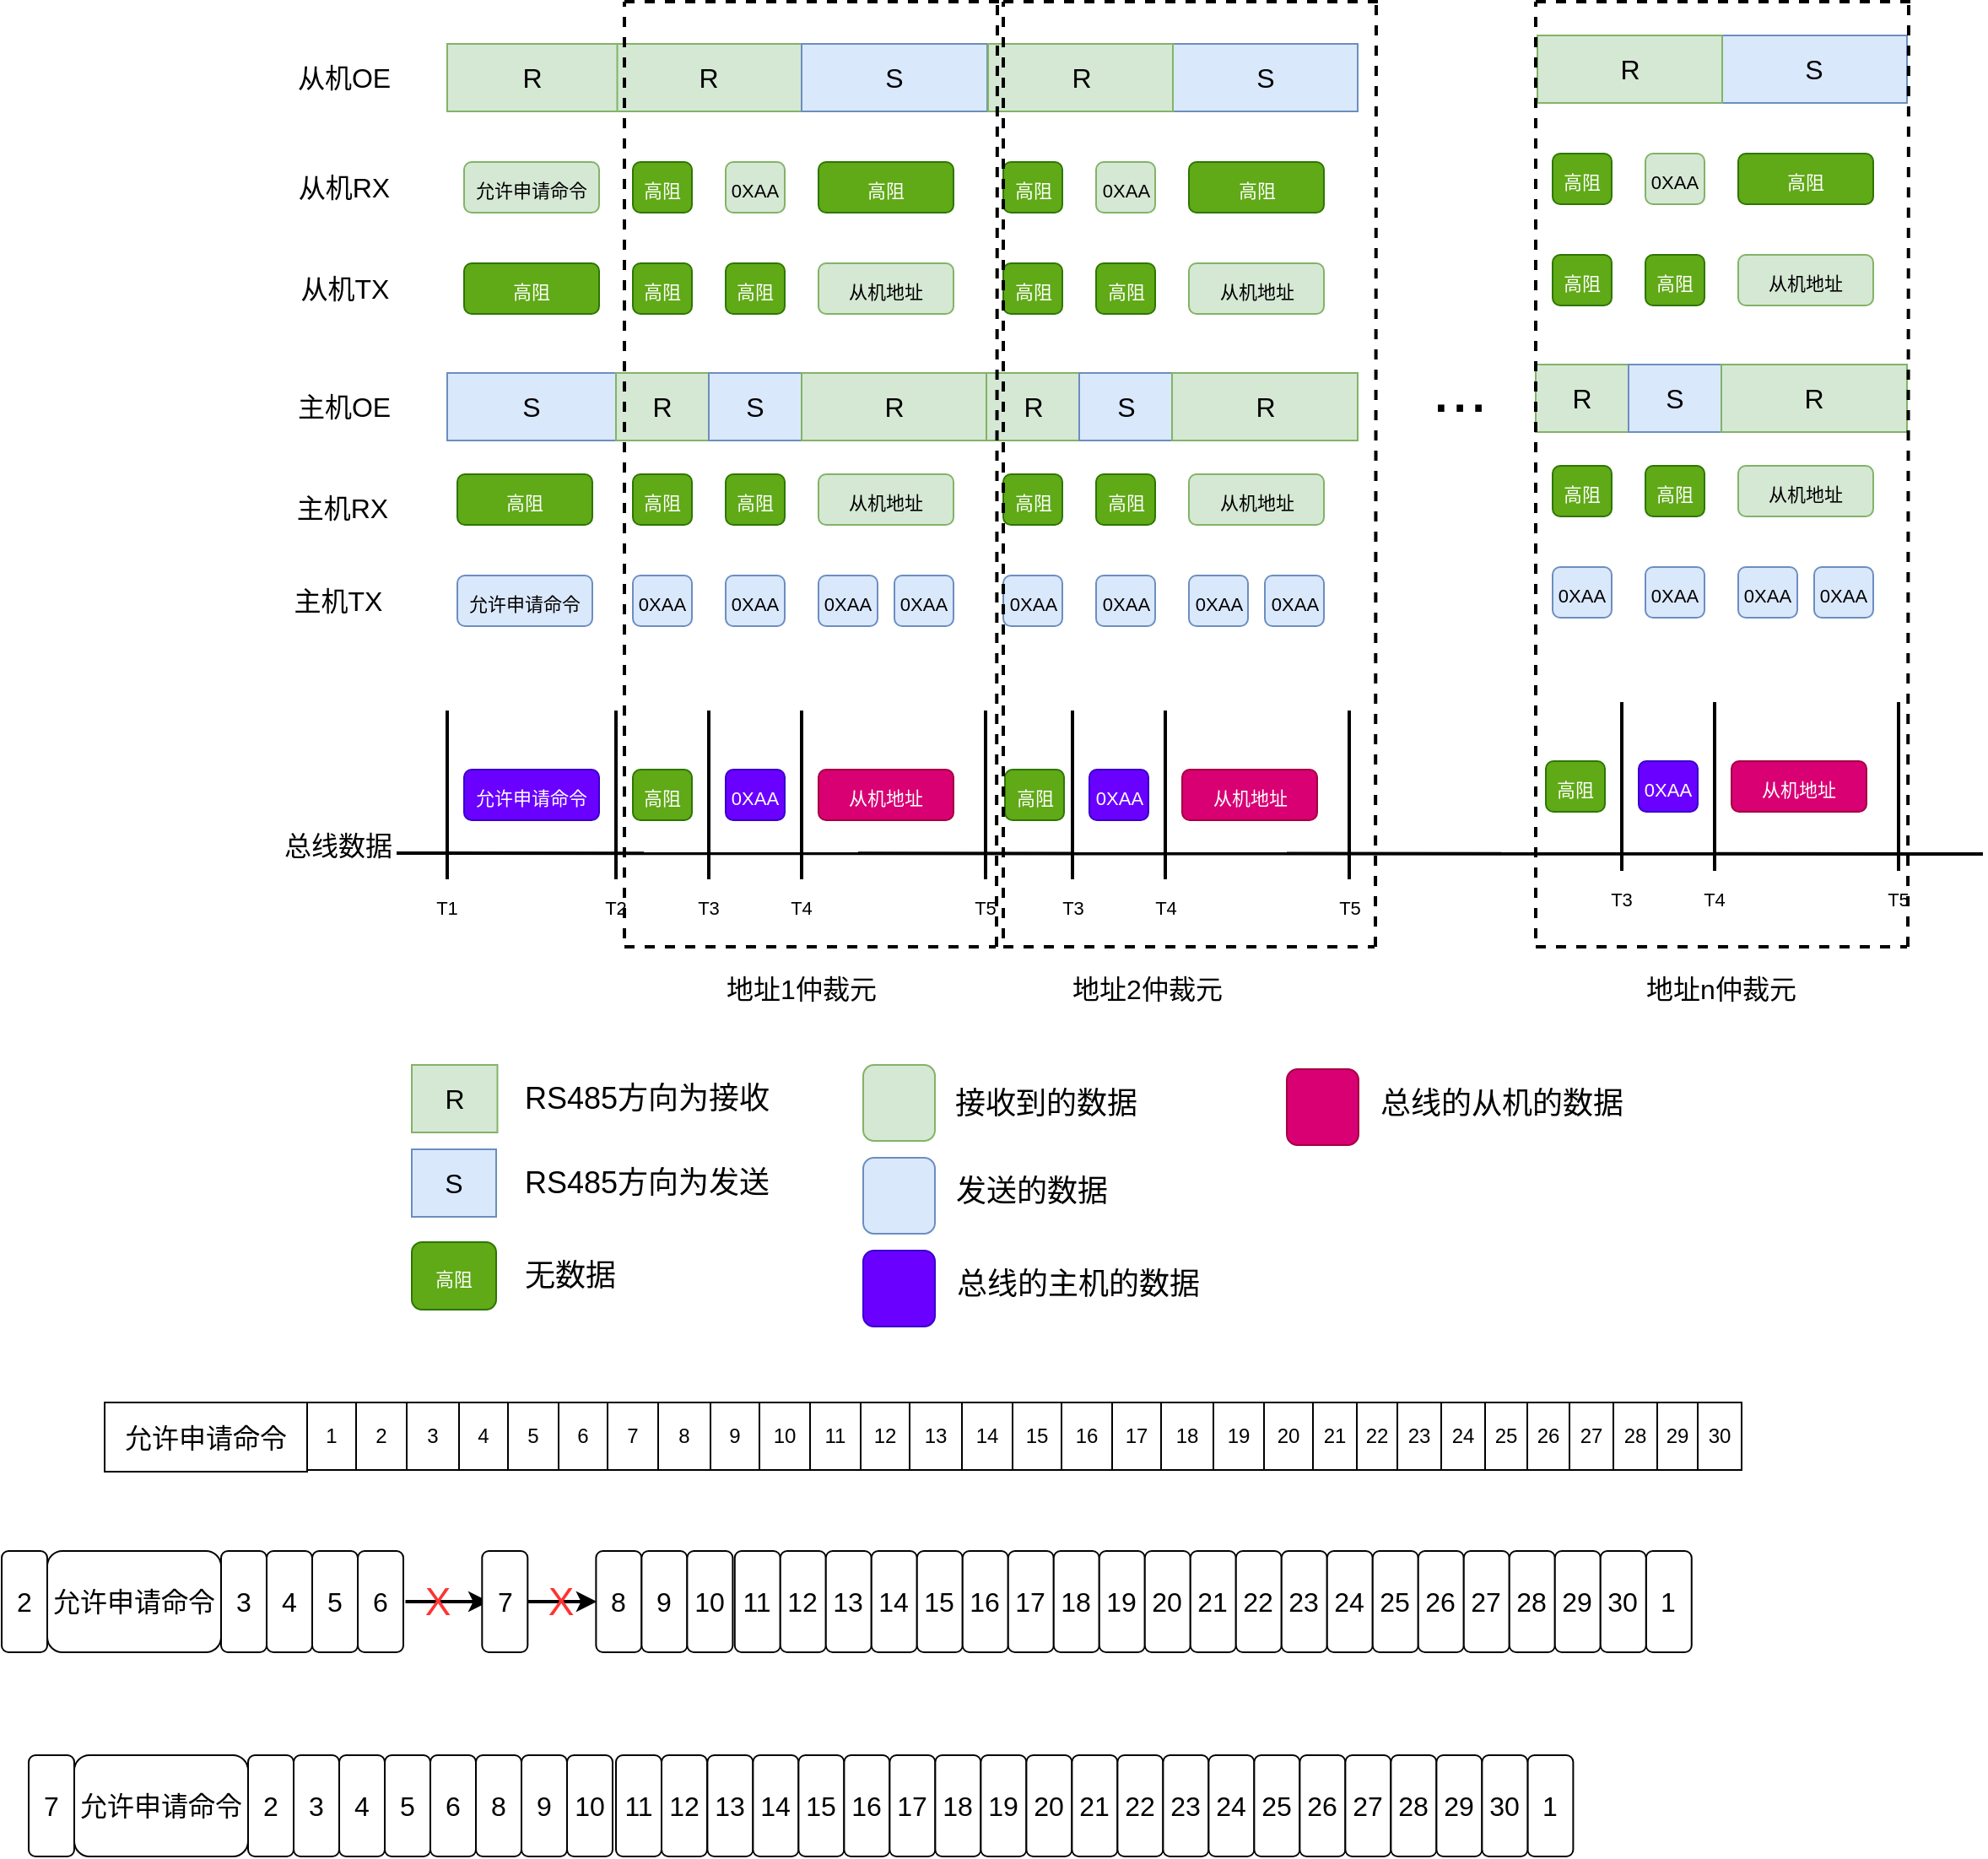 <mxfile version="14.7.3" type="github">
  <diagram id="yuRKpsNGIxdcTrfj3Hqj" name="Page-1">
    <mxGraphModel dx="2123" dy="655" grid="0" gridSize="5" guides="1" tooltips="1" connect="1" arrows="1" fold="1" page="1" pageScale="1" pageWidth="827" pageHeight="1169" math="0" shadow="0">
      <root>
        <mxCell id="0" />
        <mxCell id="1" parent="0" />
        <mxCell id="8sdzXCSf-Wj2NtYmuSAt-71" value="" style="endArrow=none;html=1;fontSize=16;strokeColor=#000000;strokeWidth=2;" edge="1" parent="1">
          <mxGeometry width="50" height="50" relative="1" as="geometry">
            <mxPoint x="110" y="519.5" as="sourcePoint" />
            <mxPoint x="1050" y="520" as="targetPoint" />
          </mxGeometry>
        </mxCell>
        <mxCell id="8sdzXCSf-Wj2NtYmuSAt-72" value="" style="endArrow=none;html=1;fontSize=16;strokeColor=#000000;strokeWidth=2;" edge="1" parent="1">
          <mxGeometry width="50" height="50" relative="1" as="geometry">
            <mxPoint x="140" y="535" as="sourcePoint" />
            <mxPoint x="140" y="435" as="targetPoint" />
          </mxGeometry>
        </mxCell>
        <mxCell id="8sdzXCSf-Wj2NtYmuSAt-73" value="&lt;font style=&quot;font-size: 11px&quot;&gt;允许申请命令&lt;/font&gt;" style="rounded=1;whiteSpace=wrap;html=1;fontSize=16;fillColor=#6a00ff;strokeColor=#3700CC;fontColor=#ffffff;" vertex="1" parent="1">
          <mxGeometry x="150" y="470" width="80" height="30" as="geometry" />
        </mxCell>
        <mxCell id="8sdzXCSf-Wj2NtYmuSAt-74" value="" style="endArrow=none;html=1;fontSize=16;strokeColor=#000000;strokeWidth=2;" edge="1" parent="1">
          <mxGeometry width="50" height="50" relative="1" as="geometry">
            <mxPoint x="240" y="535" as="sourcePoint" />
            <mxPoint x="240" y="435" as="targetPoint" />
          </mxGeometry>
        </mxCell>
        <mxCell id="8sdzXCSf-Wj2NtYmuSAt-75" value="&lt;font style=&quot;font-size: 11px&quot;&gt;T1&lt;/font&gt;" style="text;html=1;strokeColor=none;fillColor=none;align=center;verticalAlign=middle;whiteSpace=wrap;rounded=0;fontSize=16;" vertex="1" parent="1">
          <mxGeometry x="135" y="540" width="10" height="20" as="geometry" />
        </mxCell>
        <mxCell id="8sdzXCSf-Wj2NtYmuSAt-77" value="&lt;font style=&quot;font-size: 11px&quot;&gt;T2&lt;/font&gt;" style="text;html=1;strokeColor=none;fillColor=none;align=center;verticalAlign=middle;whiteSpace=wrap;rounded=0;fontSize=16;" vertex="1" parent="1">
          <mxGeometry x="235" y="540" width="10" height="20" as="geometry" />
        </mxCell>
        <mxCell id="8sdzXCSf-Wj2NtYmuSAt-78" value="" style="endArrow=none;html=1;fontSize=16;strokeColor=#000000;strokeWidth=2;" edge="1" parent="1">
          <mxGeometry width="50" height="50" relative="1" as="geometry">
            <mxPoint x="295" y="535" as="sourcePoint" />
            <mxPoint x="295" y="435" as="targetPoint" />
          </mxGeometry>
        </mxCell>
        <mxCell id="8sdzXCSf-Wj2NtYmuSAt-79" value="&lt;font style=&quot;font-size: 11px&quot;&gt;T3&lt;/font&gt;" style="text;html=1;strokeColor=none;fillColor=none;align=center;verticalAlign=middle;whiteSpace=wrap;rounded=0;fontSize=16;" vertex="1" parent="1">
          <mxGeometry x="290" y="540" width="10" height="20" as="geometry" />
        </mxCell>
        <mxCell id="8sdzXCSf-Wj2NtYmuSAt-80" value="&lt;font style=&quot;font-size: 11px&quot;&gt;0XAA&lt;/font&gt;" style="rounded=1;whiteSpace=wrap;html=1;fontSize=16;fillColor=#dae8fc;strokeColor=#6c8ebf;" vertex="1" parent="1">
          <mxGeometry x="250" y="355" width="35" height="30" as="geometry" />
        </mxCell>
        <mxCell id="8sdzXCSf-Wj2NtYmuSAt-66" value="从机OE" style="text;html=1;strokeColor=none;fillColor=none;align=center;verticalAlign=middle;whiteSpace=wrap;rounded=0;fontSize=16;" vertex="1" parent="1">
          <mxGeometry x="39" y="50" width="80" height="20" as="geometry" />
        </mxCell>
        <mxCell id="8sdzXCSf-Wj2NtYmuSAt-67" value="主机OE" style="text;html=1;strokeColor=none;fillColor=none;align=center;verticalAlign=middle;whiteSpace=wrap;rounded=0;fontSize=16;" vertex="1" parent="1">
          <mxGeometry x="39" y="245" width="80" height="20" as="geometry" />
        </mxCell>
        <mxCell id="8sdzXCSf-Wj2NtYmuSAt-68" value="总线数据" style="text;html=1;strokeColor=none;fillColor=none;align=center;verticalAlign=middle;whiteSpace=wrap;rounded=0;fontSize=16;" vertex="1" parent="1">
          <mxGeometry x="33" y="505" width="85" height="20" as="geometry" />
        </mxCell>
        <mxCell id="8sdzXCSf-Wj2NtYmuSAt-81" value="主机RX" style="text;html=1;strokeColor=none;fillColor=none;align=center;verticalAlign=middle;whiteSpace=wrap;rounded=0;fontSize=16;" vertex="1" parent="1">
          <mxGeometry x="36.5" y="305" width="81.5" height="20" as="geometry" />
        </mxCell>
        <mxCell id="8sdzXCSf-Wj2NtYmuSAt-82" value="从机RX" style="text;html=1;strokeColor=none;fillColor=none;align=center;verticalAlign=middle;whiteSpace=wrap;rounded=0;fontSize=16;" vertex="1" parent="1">
          <mxGeometry x="39" y="115" width="80" height="20" as="geometry" />
        </mxCell>
        <mxCell id="8sdzXCSf-Wj2NtYmuSAt-85" value="&lt;font style=&quot;font-size: 11px&quot;&gt;允许申请命令&lt;/font&gt;" style="rounded=1;whiteSpace=wrap;html=1;fontSize=16;fillColor=#dae8fc;strokeColor=#6c8ebf;" vertex="1" parent="1">
          <mxGeometry x="146" y="355" width="80" height="30" as="geometry" />
        </mxCell>
        <mxCell id="8sdzXCSf-Wj2NtYmuSAt-88" value="&lt;font style=&quot;font-size: 11px&quot;&gt;允许申请命令&lt;/font&gt;" style="rounded=1;whiteSpace=wrap;html=1;fontSize=16;fillColor=#d5e8d4;strokeColor=#82b366;" vertex="1" parent="1">
          <mxGeometry x="150" y="110" width="80" height="30" as="geometry" />
        </mxCell>
        <mxCell id="8sdzXCSf-Wj2NtYmuSAt-89" value="" style="endArrow=none;html=1;fontSize=16;strokeColor=#000000;strokeWidth=2;" edge="1" parent="1">
          <mxGeometry width="50" height="50" relative="1" as="geometry">
            <mxPoint x="350" y="535" as="sourcePoint" />
            <mxPoint x="350" y="435" as="targetPoint" />
          </mxGeometry>
        </mxCell>
        <mxCell id="8sdzXCSf-Wj2NtYmuSAt-90" value="&lt;font style=&quot;font-size: 11px&quot;&gt;T4&lt;/font&gt;" style="text;html=1;strokeColor=none;fillColor=none;align=center;verticalAlign=middle;whiteSpace=wrap;rounded=0;fontSize=16;" vertex="1" parent="1">
          <mxGeometry x="345" y="540" width="10" height="20" as="geometry" />
        </mxCell>
        <mxCell id="8sdzXCSf-Wj2NtYmuSAt-91" value="&lt;font style=&quot;font-size: 11px&quot;&gt;0XAA&lt;/font&gt;" style="rounded=1;whiteSpace=wrap;html=1;fontSize=16;fillColor=#6a00ff;strokeColor=#3700CC;fontColor=#ffffff;" vertex="1" parent="1">
          <mxGeometry x="305" y="470" width="35" height="30" as="geometry" />
        </mxCell>
        <mxCell id="8sdzXCSf-Wj2NtYmuSAt-94" value="&lt;font style=&quot;font-size: 11px&quot;&gt;0XAA&lt;/font&gt;" style="rounded=1;whiteSpace=wrap;html=1;fontSize=16;fillColor=#dae8fc;strokeColor=#6c8ebf;" vertex="1" parent="1">
          <mxGeometry x="360" y="355" width="35" height="30" as="geometry" />
        </mxCell>
        <mxCell id="8sdzXCSf-Wj2NtYmuSAt-95" value="" style="endArrow=none;html=1;fontSize=16;strokeColor=#000000;strokeWidth=2;" edge="1" parent="1">
          <mxGeometry width="50" height="50" relative="1" as="geometry">
            <mxPoint x="459" y="535" as="sourcePoint" />
            <mxPoint x="459" y="435" as="targetPoint" />
          </mxGeometry>
        </mxCell>
        <mxCell id="8sdzXCSf-Wj2NtYmuSAt-96" value="&lt;font style=&quot;font-size: 11px&quot;&gt;T5&lt;/font&gt;" style="text;html=1;strokeColor=none;fillColor=none;align=center;verticalAlign=middle;whiteSpace=wrap;rounded=0;fontSize=16;" vertex="1" parent="1">
          <mxGeometry x="454" y="540" width="10" height="20" as="geometry" />
        </mxCell>
        <mxCell id="8sdzXCSf-Wj2NtYmuSAt-97" value="&lt;font style=&quot;font-size: 11px&quot;&gt;0XAA&lt;/font&gt;" style="rounded=1;whiteSpace=wrap;html=1;fontSize=16;fillColor=#dae8fc;strokeColor=#6c8ebf;" vertex="1" parent="1">
          <mxGeometry x="405" y="355" width="35" height="30" as="geometry" />
        </mxCell>
        <mxCell id="8sdzXCSf-Wj2NtYmuSAt-104" value="&lt;font style=&quot;font-size: 11px&quot;&gt;高阻&lt;/font&gt;" style="rounded=1;whiteSpace=wrap;html=1;fontSize=16;fillColor=#60a917;strokeColor=#2D7600;fontColor=#ffffff;" vertex="1" parent="1">
          <mxGeometry x="250" y="110" width="35" height="30" as="geometry" />
        </mxCell>
        <mxCell id="8sdzXCSf-Wj2NtYmuSAt-105" value="&lt;font style=&quot;font-size: 11px&quot;&gt;0XAA&lt;/font&gt;" style="rounded=1;whiteSpace=wrap;html=1;fontSize=16;fillColor=#d5e8d4;strokeColor=#82b366;" vertex="1" parent="1">
          <mxGeometry x="305" y="110" width="35" height="30" as="geometry" />
        </mxCell>
        <mxCell id="8sdzXCSf-Wj2NtYmuSAt-106" value="&lt;font style=&quot;font-size: 11px&quot;&gt;从机地址&lt;/font&gt;" style="rounded=1;whiteSpace=wrap;html=1;fontSize=16;fillColor=#d5e8d4;strokeColor=#82b366;" vertex="1" parent="1">
          <mxGeometry x="360" y="170" width="80" height="30" as="geometry" />
        </mxCell>
        <mxCell id="8sdzXCSf-Wj2NtYmuSAt-108" value="&lt;font style=&quot;font-size: 11px&quot;&gt;高阻&lt;/font&gt;" style="rounded=1;whiteSpace=wrap;html=1;fontSize=16;fillColor=#60a917;strokeColor=#2D7600;fontColor=#ffffff;" vertex="1" parent="1">
          <mxGeometry x="250" y="470" width="35" height="30" as="geometry" />
        </mxCell>
        <mxCell id="8sdzXCSf-Wj2NtYmuSAt-109" value="&lt;font style=&quot;font-size: 11px&quot;&gt;0XAA&lt;/font&gt;" style="rounded=1;whiteSpace=wrap;html=1;fontSize=16;fillColor=#dae8fc;strokeColor=#6c8ebf;" vertex="1" parent="1">
          <mxGeometry x="305" y="355" width="35" height="30" as="geometry" />
        </mxCell>
        <mxCell id="8sdzXCSf-Wj2NtYmuSAt-112" value="&lt;font style=&quot;font-size: 11px&quot;&gt;从机地址&lt;/font&gt;" style="rounded=1;whiteSpace=wrap;html=1;fontSize=16;fillColor=#d80073;strokeColor=#A50040;fontColor=#ffffff;" vertex="1" parent="1">
          <mxGeometry x="360" y="470" width="80" height="30" as="geometry" />
        </mxCell>
        <mxCell id="8sdzXCSf-Wj2NtYmuSAt-113" value="从机TX" style="text;html=1;strokeColor=none;fillColor=none;align=center;verticalAlign=middle;whiteSpace=wrap;rounded=0;fontSize=16;" vertex="1" parent="1">
          <mxGeometry x="36.5" y="175" width="85" height="20" as="geometry" />
        </mxCell>
        <mxCell id="8sdzXCSf-Wj2NtYmuSAt-114" value="主机TX" style="text;html=1;strokeColor=none;fillColor=none;align=center;verticalAlign=middle;whiteSpace=wrap;rounded=0;fontSize=16;" vertex="1" parent="1">
          <mxGeometry x="33" y="360" width="85" height="20" as="geometry" />
        </mxCell>
        <mxCell id="8sdzXCSf-Wj2NtYmuSAt-115" value="&lt;font style=&quot;font-size: 11px&quot;&gt;高阻&lt;/font&gt;" style="rounded=1;whiteSpace=wrap;html=1;fontSize=16;fillColor=#60a917;strokeColor=#2D7600;fontColor=#ffffff;" vertex="1" parent="1">
          <mxGeometry x="150" y="170" width="80" height="30" as="geometry" />
        </mxCell>
        <mxCell id="8sdzXCSf-Wj2NtYmuSAt-116" value="&lt;font style=&quot;font-size: 11px&quot;&gt;高阻&lt;/font&gt;" style="rounded=1;whiteSpace=wrap;html=1;fontSize=16;fillColor=#60a917;strokeColor=#2D7600;fontColor=#ffffff;" vertex="1" parent="1">
          <mxGeometry x="146" y="295" width="80" height="30" as="geometry" />
        </mxCell>
        <mxCell id="8sdzXCSf-Wj2NtYmuSAt-117" value="&lt;font style=&quot;font-size: 11px&quot;&gt;高阻&lt;/font&gt;" style="rounded=1;whiteSpace=wrap;html=1;fontSize=16;fillColor=#60a917;strokeColor=#2D7600;fontColor=#ffffff;" vertex="1" parent="1">
          <mxGeometry x="250" y="170" width="35" height="30" as="geometry" />
        </mxCell>
        <mxCell id="8sdzXCSf-Wj2NtYmuSAt-119" value="&lt;font style=&quot;font-size: 11px&quot;&gt;高阻&lt;/font&gt;" style="rounded=1;whiteSpace=wrap;html=1;fontSize=16;fillColor=#60a917;strokeColor=#2D7600;fontColor=#ffffff;" vertex="1" parent="1">
          <mxGeometry x="305" y="170" width="35" height="30" as="geometry" />
        </mxCell>
        <mxCell id="8sdzXCSf-Wj2NtYmuSAt-120" value="&lt;font style=&quot;font-size: 11px&quot;&gt;高阻&lt;/font&gt;" style="rounded=1;whiteSpace=wrap;html=1;fontSize=16;fillColor=#60a917;strokeColor=#2D7600;fontColor=#ffffff;" vertex="1" parent="1">
          <mxGeometry x="360" y="110" width="80" height="30" as="geometry" />
        </mxCell>
        <mxCell id="8sdzXCSf-Wj2NtYmuSAt-121" value="&lt;font style=&quot;font-size: 11px&quot;&gt;高阻&lt;/font&gt;" style="rounded=1;whiteSpace=wrap;html=1;fontSize=16;fillColor=#60a917;strokeColor=#2D7600;fontColor=#ffffff;" vertex="1" parent="1">
          <mxGeometry x="250" y="295" width="35" height="30" as="geometry" />
        </mxCell>
        <mxCell id="8sdzXCSf-Wj2NtYmuSAt-122" value="&lt;font style=&quot;font-size: 11px&quot;&gt;高阻&lt;/font&gt;" style="rounded=1;whiteSpace=wrap;html=1;fontSize=16;fillColor=#60a917;strokeColor=#2D7600;fontColor=#ffffff;" vertex="1" parent="1">
          <mxGeometry x="305" y="295" width="35" height="30" as="geometry" />
        </mxCell>
        <mxCell id="8sdzXCSf-Wj2NtYmuSAt-123" value="&lt;font style=&quot;font-size: 11px&quot;&gt;从机地址&lt;/font&gt;" style="rounded=1;whiteSpace=wrap;html=1;fontSize=16;fillColor=#d5e8d4;strokeColor=#82b366;" vertex="1" parent="1">
          <mxGeometry x="360" y="295" width="80" height="30" as="geometry" />
        </mxCell>
        <mxCell id="8sdzXCSf-Wj2NtYmuSAt-124" value="S" style="rounded=0;whiteSpace=wrap;html=1;fontSize=16;fillColor=#dae8fc;strokeColor=#6c8ebf;" vertex="1" parent="1">
          <mxGeometry x="140" y="235" width="100" height="40" as="geometry" />
        </mxCell>
        <mxCell id="8sdzXCSf-Wj2NtYmuSAt-126" value="R" style="rounded=0;whiteSpace=wrap;html=1;fontSize=16;fillColor=#d5e8d4;strokeColor=#82b366;" vertex="1" parent="1">
          <mxGeometry x="240" y="235" width="55" height="40" as="geometry" />
        </mxCell>
        <mxCell id="8sdzXCSf-Wj2NtYmuSAt-127" value="S" style="rounded=0;whiteSpace=wrap;html=1;fontSize=16;fillColor=#dae8fc;strokeColor=#6c8ebf;" vertex="1" parent="1">
          <mxGeometry x="295" y="235" width="55" height="40" as="geometry" />
        </mxCell>
        <mxCell id="8sdzXCSf-Wj2NtYmuSAt-128" value="R" style="rounded=0;whiteSpace=wrap;html=1;fontSize=16;fillColor=#d5e8d4;strokeColor=#82b366;" vertex="1" parent="1">
          <mxGeometry x="350" y="235" width="110" height="40" as="geometry" />
        </mxCell>
        <mxCell id="8sdzXCSf-Wj2NtYmuSAt-129" value="R" style="rounded=0;whiteSpace=wrap;html=1;fontSize=16;fillColor=#d5e8d4;strokeColor=#82b366;" vertex="1" parent="1">
          <mxGeometry x="240" y="40" width="110" height="40" as="geometry" />
        </mxCell>
        <mxCell id="8sdzXCSf-Wj2NtYmuSAt-130" value="S" style="rounded=0;whiteSpace=wrap;html=1;fontSize=16;fillColor=#dae8fc;strokeColor=#6c8ebf;" vertex="1" parent="1">
          <mxGeometry x="350" y="40" width="110" height="40" as="geometry" />
        </mxCell>
        <mxCell id="8sdzXCSf-Wj2NtYmuSAt-133" value="" style="endArrow=none;html=1;fontSize=16;strokeColor=#000000;strokeWidth=2;" edge="1" parent="1">
          <mxGeometry width="50" height="50" relative="1" as="geometry">
            <mxPoint x="510.5" y="535" as="sourcePoint" />
            <mxPoint x="510.5" y="435" as="targetPoint" />
          </mxGeometry>
        </mxCell>
        <mxCell id="8sdzXCSf-Wj2NtYmuSAt-134" value="&lt;font style=&quot;font-size: 11px&quot;&gt;T3&lt;/font&gt;" style="text;html=1;strokeColor=none;fillColor=none;align=center;verticalAlign=middle;whiteSpace=wrap;rounded=0;fontSize=16;" vertex="1" parent="1">
          <mxGeometry x="505.5" y="540" width="10" height="20" as="geometry" />
        </mxCell>
        <mxCell id="8sdzXCSf-Wj2NtYmuSAt-135" value="" style="endArrow=none;html=1;fontSize=16;strokeColor=#000000;strokeWidth=2;" edge="1" parent="1">
          <mxGeometry width="50" height="50" relative="1" as="geometry">
            <mxPoint x="565.5" y="535" as="sourcePoint" />
            <mxPoint x="565.5" y="435" as="targetPoint" />
          </mxGeometry>
        </mxCell>
        <mxCell id="8sdzXCSf-Wj2NtYmuSAt-136" value="&lt;font style=&quot;font-size: 11px&quot;&gt;T4&lt;/font&gt;" style="text;html=1;strokeColor=none;fillColor=none;align=center;verticalAlign=middle;whiteSpace=wrap;rounded=0;fontSize=16;" vertex="1" parent="1">
          <mxGeometry x="560.5" y="540" width="10" height="20" as="geometry" />
        </mxCell>
        <mxCell id="8sdzXCSf-Wj2NtYmuSAt-137" value="&lt;font style=&quot;font-size: 11px&quot;&gt;0XAA&lt;/font&gt;" style="rounded=1;whiteSpace=wrap;html=1;fontSize=16;fillColor=#6a00ff;strokeColor=#3700CC;fontColor=#ffffff;" vertex="1" parent="1">
          <mxGeometry x="520.5" y="470" width="35" height="30" as="geometry" />
        </mxCell>
        <mxCell id="8sdzXCSf-Wj2NtYmuSAt-138" value="" style="endArrow=none;html=1;fontSize=16;strokeColor=#000000;strokeWidth=2;" edge="1" parent="1">
          <mxGeometry width="50" height="50" relative="1" as="geometry">
            <mxPoint x="674.5" y="535" as="sourcePoint" />
            <mxPoint x="674.5" y="435" as="targetPoint" />
          </mxGeometry>
        </mxCell>
        <mxCell id="8sdzXCSf-Wj2NtYmuSAt-139" value="&lt;font style=&quot;font-size: 11px&quot;&gt;T5&lt;/font&gt;" style="text;html=1;strokeColor=none;fillColor=none;align=center;verticalAlign=middle;whiteSpace=wrap;rounded=0;fontSize=16;" vertex="1" parent="1">
          <mxGeometry x="669.5" y="540" width="10" height="20" as="geometry" />
        </mxCell>
        <mxCell id="8sdzXCSf-Wj2NtYmuSAt-140" value="&lt;font style=&quot;font-size: 11px&quot;&gt;高阻&lt;/font&gt;" style="rounded=1;whiteSpace=wrap;html=1;fontSize=16;fillColor=#60a917;strokeColor=#2D7600;fontColor=#ffffff;" vertex="1" parent="1">
          <mxGeometry x="470.5" y="470" width="35" height="30" as="geometry" />
        </mxCell>
        <mxCell id="8sdzXCSf-Wj2NtYmuSAt-141" value="&lt;font style=&quot;font-size: 11px&quot;&gt;从机地址&lt;/font&gt;" style="rounded=1;whiteSpace=wrap;html=1;fontSize=16;fillColor=#d80073;strokeColor=#A50040;fontColor=#ffffff;" vertex="1" parent="1">
          <mxGeometry x="575.5" y="470" width="80" height="30" as="geometry" />
        </mxCell>
        <mxCell id="8sdzXCSf-Wj2NtYmuSAt-142" value="&lt;font style=&quot;font-size: 11px&quot;&gt;0XAA&lt;/font&gt;" style="rounded=1;whiteSpace=wrap;html=1;fontSize=16;fillColor=#dae8fc;strokeColor=#6c8ebf;" vertex="1" parent="1">
          <mxGeometry x="469.5" y="355" width="35" height="30" as="geometry" />
        </mxCell>
        <mxCell id="8sdzXCSf-Wj2NtYmuSAt-143" value="&lt;font style=&quot;font-size: 11px&quot;&gt;0XAA&lt;/font&gt;" style="rounded=1;whiteSpace=wrap;html=1;fontSize=16;fillColor=#dae8fc;strokeColor=#6c8ebf;" vertex="1" parent="1">
          <mxGeometry x="579.5" y="355" width="35" height="30" as="geometry" />
        </mxCell>
        <mxCell id="8sdzXCSf-Wj2NtYmuSAt-144" value="&lt;font style=&quot;font-size: 11px&quot;&gt;0XAA&lt;/font&gt;" style="rounded=1;whiteSpace=wrap;html=1;fontSize=16;fillColor=#dae8fc;strokeColor=#6c8ebf;" vertex="1" parent="1">
          <mxGeometry x="624.5" y="355" width="35" height="30" as="geometry" />
        </mxCell>
        <mxCell id="8sdzXCSf-Wj2NtYmuSAt-145" value="&lt;font style=&quot;font-size: 11px&quot;&gt;高阻&lt;/font&gt;" style="rounded=1;whiteSpace=wrap;html=1;fontSize=16;fillColor=#60a917;strokeColor=#2D7600;fontColor=#ffffff;" vertex="1" parent="1">
          <mxGeometry x="469.5" y="110" width="35" height="30" as="geometry" />
        </mxCell>
        <mxCell id="8sdzXCSf-Wj2NtYmuSAt-146" value="&lt;font style=&quot;font-size: 11px&quot;&gt;0XAA&lt;/font&gt;" style="rounded=1;whiteSpace=wrap;html=1;fontSize=16;fillColor=#d5e8d4;strokeColor=#82b366;" vertex="1" parent="1">
          <mxGeometry x="524.5" y="110" width="35" height="30" as="geometry" />
        </mxCell>
        <mxCell id="8sdzXCSf-Wj2NtYmuSAt-147" value="&lt;font style=&quot;font-size: 11px&quot;&gt;从机地址&lt;/font&gt;" style="rounded=1;whiteSpace=wrap;html=1;fontSize=16;fillColor=#d5e8d4;strokeColor=#82b366;" vertex="1" parent="1">
          <mxGeometry x="579.5" y="170" width="80" height="30" as="geometry" />
        </mxCell>
        <mxCell id="8sdzXCSf-Wj2NtYmuSAt-148" value="&lt;font style=&quot;font-size: 11px&quot;&gt;0XAA&lt;/font&gt;" style="rounded=1;whiteSpace=wrap;html=1;fontSize=16;fillColor=#dae8fc;strokeColor=#6c8ebf;" vertex="1" parent="1">
          <mxGeometry x="524.5" y="355" width="35" height="30" as="geometry" />
        </mxCell>
        <mxCell id="8sdzXCSf-Wj2NtYmuSAt-149" value="&lt;font style=&quot;font-size: 11px&quot;&gt;高阻&lt;/font&gt;" style="rounded=1;whiteSpace=wrap;html=1;fontSize=16;fillColor=#60a917;strokeColor=#2D7600;fontColor=#ffffff;" vertex="1" parent="1">
          <mxGeometry x="469.5" y="170" width="35" height="30" as="geometry" />
        </mxCell>
        <mxCell id="8sdzXCSf-Wj2NtYmuSAt-150" value="&lt;font style=&quot;font-size: 11px&quot;&gt;高阻&lt;/font&gt;" style="rounded=1;whiteSpace=wrap;html=1;fontSize=16;fillColor=#60a917;strokeColor=#2D7600;fontColor=#ffffff;" vertex="1" parent="1">
          <mxGeometry x="524.5" y="170" width="35" height="30" as="geometry" />
        </mxCell>
        <mxCell id="8sdzXCSf-Wj2NtYmuSAt-151" value="&lt;font style=&quot;font-size: 11px&quot;&gt;高阻&lt;/font&gt;" style="rounded=1;whiteSpace=wrap;html=1;fontSize=16;fillColor=#60a917;strokeColor=#2D7600;fontColor=#ffffff;" vertex="1" parent="1">
          <mxGeometry x="579.5" y="110" width="80" height="30" as="geometry" />
        </mxCell>
        <mxCell id="8sdzXCSf-Wj2NtYmuSAt-152" value="&lt;font style=&quot;font-size: 11px&quot;&gt;高阻&lt;/font&gt;" style="rounded=1;whiteSpace=wrap;html=1;fontSize=16;fillColor=#60a917;strokeColor=#2D7600;fontColor=#ffffff;" vertex="1" parent="1">
          <mxGeometry x="469.5" y="295" width="35" height="30" as="geometry" />
        </mxCell>
        <mxCell id="8sdzXCSf-Wj2NtYmuSAt-153" value="&lt;font style=&quot;font-size: 11px&quot;&gt;高阻&lt;/font&gt;" style="rounded=1;whiteSpace=wrap;html=1;fontSize=16;fillColor=#60a917;strokeColor=#2D7600;fontColor=#ffffff;" vertex="1" parent="1">
          <mxGeometry x="524.5" y="295" width="35" height="30" as="geometry" />
        </mxCell>
        <mxCell id="8sdzXCSf-Wj2NtYmuSAt-154" value="&lt;font style=&quot;font-size: 11px&quot;&gt;从机地址&lt;/font&gt;" style="rounded=1;whiteSpace=wrap;html=1;fontSize=16;fillColor=#d5e8d4;strokeColor=#82b366;" vertex="1" parent="1">
          <mxGeometry x="579.5" y="295" width="80" height="30" as="geometry" />
        </mxCell>
        <mxCell id="8sdzXCSf-Wj2NtYmuSAt-155" value="R" style="rounded=0;whiteSpace=wrap;html=1;fontSize=16;fillColor=#d5e8d4;strokeColor=#82b366;" vertex="1" parent="1">
          <mxGeometry x="459.5" y="235" width="55" height="40" as="geometry" />
        </mxCell>
        <mxCell id="8sdzXCSf-Wj2NtYmuSAt-156" value="S" style="rounded=0;whiteSpace=wrap;html=1;fontSize=16;fillColor=#dae8fc;strokeColor=#6c8ebf;" vertex="1" parent="1">
          <mxGeometry x="514.5" y="235" width="55" height="40" as="geometry" />
        </mxCell>
        <mxCell id="8sdzXCSf-Wj2NtYmuSAt-157" value="R" style="rounded=0;whiteSpace=wrap;html=1;fontSize=16;fillColor=#d5e8d4;strokeColor=#82b366;" vertex="1" parent="1">
          <mxGeometry x="569.5" y="235" width="110" height="40" as="geometry" />
        </mxCell>
        <mxCell id="8sdzXCSf-Wj2NtYmuSAt-158" value="S" style="rounded=0;whiteSpace=wrap;html=1;fontSize=16;fillColor=#dae8fc;strokeColor=#6c8ebf;" vertex="1" parent="1">
          <mxGeometry x="569.5" y="40" width="110" height="40" as="geometry" />
        </mxCell>
        <mxCell id="8sdzXCSf-Wj2NtYmuSAt-159" value="R" style="rounded=0;whiteSpace=wrap;html=1;fontSize=16;fillColor=#d5e8d4;strokeColor=#82b366;" vertex="1" parent="1">
          <mxGeometry x="460.5" y="40" width="109.5" height="40" as="geometry" />
        </mxCell>
        <mxCell id="8sdzXCSf-Wj2NtYmuSAt-160" value="&lt;font style=&quot;font-size: 40px&quot;&gt;...&lt;/font&gt;" style="text;html=1;strokeColor=none;fillColor=none;align=center;verticalAlign=middle;whiteSpace=wrap;rounded=0;fontSize=16;" vertex="1" parent="1">
          <mxGeometry x="715" y="220" width="50" height="45" as="geometry" />
        </mxCell>
        <mxCell id="8sdzXCSf-Wj2NtYmuSAt-161" value="" style="endArrow=none;html=1;fontSize=16;strokeColor=#000000;strokeWidth=2;" edge="1" parent="1">
          <mxGeometry width="50" height="50" relative="1" as="geometry">
            <mxPoint x="836" y="530" as="sourcePoint" />
            <mxPoint x="836" y="430" as="targetPoint" />
          </mxGeometry>
        </mxCell>
        <mxCell id="8sdzXCSf-Wj2NtYmuSAt-162" value="&lt;font style=&quot;font-size: 11px&quot;&gt;T3&lt;/font&gt;" style="text;html=1;strokeColor=none;fillColor=none;align=center;verticalAlign=middle;whiteSpace=wrap;rounded=0;fontSize=16;" vertex="1" parent="1">
          <mxGeometry x="831" y="535" width="10" height="20" as="geometry" />
        </mxCell>
        <mxCell id="8sdzXCSf-Wj2NtYmuSAt-163" value="" style="endArrow=none;html=1;fontSize=16;strokeColor=#000000;strokeWidth=2;" edge="1" parent="1">
          <mxGeometry width="50" height="50" relative="1" as="geometry">
            <mxPoint x="891" y="530" as="sourcePoint" />
            <mxPoint x="891" y="430" as="targetPoint" />
          </mxGeometry>
        </mxCell>
        <mxCell id="8sdzXCSf-Wj2NtYmuSAt-164" value="&lt;font style=&quot;font-size: 11px&quot;&gt;T4&lt;/font&gt;" style="text;html=1;strokeColor=none;fillColor=none;align=center;verticalAlign=middle;whiteSpace=wrap;rounded=0;fontSize=16;" vertex="1" parent="1">
          <mxGeometry x="886" y="535" width="10" height="20" as="geometry" />
        </mxCell>
        <mxCell id="8sdzXCSf-Wj2NtYmuSAt-165" value="&lt;font style=&quot;font-size: 11px&quot;&gt;0XAA&lt;/font&gt;" style="rounded=1;whiteSpace=wrap;html=1;fontSize=16;fillColor=#6a00ff;strokeColor=#3700CC;fontColor=#ffffff;" vertex="1" parent="1">
          <mxGeometry x="846" y="465" width="35" height="30" as="geometry" />
        </mxCell>
        <mxCell id="8sdzXCSf-Wj2NtYmuSAt-166" value="" style="endArrow=none;html=1;fontSize=16;strokeColor=#000000;strokeWidth=2;" edge="1" parent="1">
          <mxGeometry width="50" height="50" relative="1" as="geometry">
            <mxPoint x="1000" y="530" as="sourcePoint" />
            <mxPoint x="1000" y="430" as="targetPoint" />
          </mxGeometry>
        </mxCell>
        <mxCell id="8sdzXCSf-Wj2NtYmuSAt-167" value="&lt;font style=&quot;font-size: 11px&quot;&gt;T5&lt;/font&gt;" style="text;html=1;strokeColor=none;fillColor=none;align=center;verticalAlign=middle;whiteSpace=wrap;rounded=0;fontSize=16;" vertex="1" parent="1">
          <mxGeometry x="995" y="535" width="10" height="20" as="geometry" />
        </mxCell>
        <mxCell id="8sdzXCSf-Wj2NtYmuSAt-168" value="&lt;font style=&quot;font-size: 11px&quot;&gt;高阻&lt;/font&gt;" style="rounded=1;whiteSpace=wrap;html=1;fontSize=16;fillColor=#60a917;strokeColor=#2D7600;fontColor=#ffffff;" vertex="1" parent="1">
          <mxGeometry x="791" y="465" width="35" height="30" as="geometry" />
        </mxCell>
        <mxCell id="8sdzXCSf-Wj2NtYmuSAt-169" value="&lt;font style=&quot;font-size: 11px&quot;&gt;从机地址&lt;/font&gt;" style="rounded=1;whiteSpace=wrap;html=1;fontSize=16;fillColor=#d80073;strokeColor=#A50040;fontColor=#ffffff;" vertex="1" parent="1">
          <mxGeometry x="901" y="465" width="80" height="30" as="geometry" />
        </mxCell>
        <mxCell id="8sdzXCSf-Wj2NtYmuSAt-170" value="&lt;font style=&quot;font-size: 11px&quot;&gt;0XAA&lt;/font&gt;" style="rounded=1;whiteSpace=wrap;html=1;fontSize=16;fillColor=#dae8fc;strokeColor=#6c8ebf;" vertex="1" parent="1">
          <mxGeometry x="795" y="350" width="35" height="30" as="geometry" />
        </mxCell>
        <mxCell id="8sdzXCSf-Wj2NtYmuSAt-171" value="&lt;font style=&quot;font-size: 11px&quot;&gt;0XAA&lt;/font&gt;" style="rounded=1;whiteSpace=wrap;html=1;fontSize=16;fillColor=#dae8fc;strokeColor=#6c8ebf;" vertex="1" parent="1">
          <mxGeometry x="905" y="350" width="35" height="30" as="geometry" />
        </mxCell>
        <mxCell id="8sdzXCSf-Wj2NtYmuSAt-172" value="&lt;font style=&quot;font-size: 11px&quot;&gt;0XAA&lt;/font&gt;" style="rounded=1;whiteSpace=wrap;html=1;fontSize=16;fillColor=#dae8fc;strokeColor=#6c8ebf;" vertex="1" parent="1">
          <mxGeometry x="950" y="350" width="35" height="30" as="geometry" />
        </mxCell>
        <mxCell id="8sdzXCSf-Wj2NtYmuSAt-173" value="&lt;font style=&quot;font-size: 11px&quot;&gt;高阻&lt;/font&gt;" style="rounded=1;whiteSpace=wrap;html=1;fontSize=16;fillColor=#60a917;strokeColor=#2D7600;fontColor=#ffffff;" vertex="1" parent="1">
          <mxGeometry x="795" y="105" width="35" height="30" as="geometry" />
        </mxCell>
        <mxCell id="8sdzXCSf-Wj2NtYmuSAt-174" value="&lt;font style=&quot;font-size: 11px&quot;&gt;0XAA&lt;/font&gt;" style="rounded=1;whiteSpace=wrap;html=1;fontSize=16;fillColor=#d5e8d4;strokeColor=#82b366;" vertex="1" parent="1">
          <mxGeometry x="850" y="105" width="35" height="30" as="geometry" />
        </mxCell>
        <mxCell id="8sdzXCSf-Wj2NtYmuSAt-175" value="&lt;font style=&quot;font-size: 11px&quot;&gt;从机地址&lt;/font&gt;" style="rounded=1;whiteSpace=wrap;html=1;fontSize=16;fillColor=#d5e8d4;strokeColor=#82b366;" vertex="1" parent="1">
          <mxGeometry x="905" y="165" width="80" height="30" as="geometry" />
        </mxCell>
        <mxCell id="8sdzXCSf-Wj2NtYmuSAt-176" value="&lt;font style=&quot;font-size: 11px&quot;&gt;0XAA&lt;/font&gt;" style="rounded=1;whiteSpace=wrap;html=1;fontSize=16;fillColor=#dae8fc;strokeColor=#6c8ebf;" vertex="1" parent="1">
          <mxGeometry x="850" y="350" width="35" height="30" as="geometry" />
        </mxCell>
        <mxCell id="8sdzXCSf-Wj2NtYmuSAt-177" value="&lt;font style=&quot;font-size: 11px&quot;&gt;高阻&lt;/font&gt;" style="rounded=1;whiteSpace=wrap;html=1;fontSize=16;fillColor=#60a917;strokeColor=#2D7600;fontColor=#ffffff;" vertex="1" parent="1">
          <mxGeometry x="795" y="165" width="35" height="30" as="geometry" />
        </mxCell>
        <mxCell id="8sdzXCSf-Wj2NtYmuSAt-178" value="&lt;font style=&quot;font-size: 11px&quot;&gt;高阻&lt;/font&gt;" style="rounded=1;whiteSpace=wrap;html=1;fontSize=16;fillColor=#60a917;strokeColor=#2D7600;fontColor=#ffffff;" vertex="1" parent="1">
          <mxGeometry x="850" y="165" width="35" height="30" as="geometry" />
        </mxCell>
        <mxCell id="8sdzXCSf-Wj2NtYmuSAt-179" value="&lt;font style=&quot;font-size: 11px&quot;&gt;高阻&lt;/font&gt;" style="rounded=1;whiteSpace=wrap;html=1;fontSize=16;fillColor=#60a917;strokeColor=#2D7600;fontColor=#ffffff;" vertex="1" parent="1">
          <mxGeometry x="905" y="105" width="80" height="30" as="geometry" />
        </mxCell>
        <mxCell id="8sdzXCSf-Wj2NtYmuSAt-180" value="&lt;font style=&quot;font-size: 11px&quot;&gt;高阻&lt;/font&gt;" style="rounded=1;whiteSpace=wrap;html=1;fontSize=16;fillColor=#60a917;strokeColor=#2D7600;fontColor=#ffffff;" vertex="1" parent="1">
          <mxGeometry x="795" y="290" width="35" height="30" as="geometry" />
        </mxCell>
        <mxCell id="8sdzXCSf-Wj2NtYmuSAt-181" value="&lt;font style=&quot;font-size: 11px&quot;&gt;高阻&lt;/font&gt;" style="rounded=1;whiteSpace=wrap;html=1;fontSize=16;fillColor=#60a917;strokeColor=#2D7600;fontColor=#ffffff;" vertex="1" parent="1">
          <mxGeometry x="850" y="290" width="35" height="30" as="geometry" />
        </mxCell>
        <mxCell id="8sdzXCSf-Wj2NtYmuSAt-182" value="&lt;font style=&quot;font-size: 11px&quot;&gt;从机地址&lt;/font&gt;" style="rounded=1;whiteSpace=wrap;html=1;fontSize=16;fillColor=#d5e8d4;strokeColor=#82b366;" vertex="1" parent="1">
          <mxGeometry x="905" y="290" width="80" height="30" as="geometry" />
        </mxCell>
        <mxCell id="8sdzXCSf-Wj2NtYmuSAt-183" value="R" style="rounded=0;whiteSpace=wrap;html=1;fontSize=16;fillColor=#d5e8d4;strokeColor=#82b366;" vertex="1" parent="1">
          <mxGeometry x="785" y="230" width="55" height="40" as="geometry" />
        </mxCell>
        <mxCell id="8sdzXCSf-Wj2NtYmuSAt-184" value="S" style="rounded=0;whiteSpace=wrap;html=1;fontSize=16;fillColor=#dae8fc;strokeColor=#6c8ebf;" vertex="1" parent="1">
          <mxGeometry x="840" y="230" width="55" height="40" as="geometry" />
        </mxCell>
        <mxCell id="8sdzXCSf-Wj2NtYmuSAt-185" value="R" style="rounded=0;whiteSpace=wrap;html=1;fontSize=16;fillColor=#d5e8d4;strokeColor=#82b366;" vertex="1" parent="1">
          <mxGeometry x="895" y="230" width="110" height="40" as="geometry" />
        </mxCell>
        <mxCell id="8sdzXCSf-Wj2NtYmuSAt-186" value="S" style="rounded=0;whiteSpace=wrap;html=1;fontSize=16;fillColor=#dae8fc;strokeColor=#6c8ebf;" vertex="1" parent="1">
          <mxGeometry x="895" y="35" width="110" height="40" as="geometry" />
        </mxCell>
        <mxCell id="8sdzXCSf-Wj2NtYmuSAt-187" value="R" style="rounded=0;whiteSpace=wrap;html=1;fontSize=16;fillColor=#d5e8d4;strokeColor=#82b366;" vertex="1" parent="1">
          <mxGeometry x="786" y="35" width="109.5" height="40" as="geometry" />
        </mxCell>
        <mxCell id="8sdzXCSf-Wj2NtYmuSAt-188" value="" style="endArrow=none;dashed=1;html=1;fontSize=16;strokeColor=#000000;strokeWidth=2;" edge="1" parent="1">
          <mxGeometry width="50" height="50" relative="1" as="geometry">
            <mxPoint x="245" y="570" as="sourcePoint" />
            <mxPoint x="245" y="15" as="targetPoint" />
          </mxGeometry>
        </mxCell>
        <mxCell id="8sdzXCSf-Wj2NtYmuSAt-189" value="R" style="rounded=0;whiteSpace=wrap;html=1;fontSize=16;fillColor=#d5e8d4;strokeColor=#82b366;" vertex="1" parent="1">
          <mxGeometry x="140" y="40" width="100.75" height="40" as="geometry" />
        </mxCell>
        <mxCell id="8sdzXCSf-Wj2NtYmuSAt-190" value="" style="endArrow=none;dashed=1;html=1;fontSize=16;strokeColor=#000000;strokeWidth=2;" edge="1" parent="1">
          <mxGeometry width="50" height="50" relative="1" as="geometry">
            <mxPoint x="245" y="15" as="sourcePoint" />
            <mxPoint x="470" y="15" as="targetPoint" />
          </mxGeometry>
        </mxCell>
        <mxCell id="8sdzXCSf-Wj2NtYmuSAt-191" value="" style="endArrow=none;dashed=1;html=1;fontSize=16;strokeColor=#000000;strokeWidth=2;" edge="1" parent="1">
          <mxGeometry width="50" height="50" relative="1" as="geometry">
            <mxPoint x="465.5" y="575" as="sourcePoint" />
            <mxPoint x="466" y="15" as="targetPoint" />
          </mxGeometry>
        </mxCell>
        <mxCell id="8sdzXCSf-Wj2NtYmuSAt-192" value="" style="endArrow=none;dashed=1;html=1;fontSize=16;strokeColor=#000000;strokeWidth=2;" edge="1" parent="1">
          <mxGeometry width="50" height="50" relative="1" as="geometry">
            <mxPoint x="245" y="575" as="sourcePoint" />
            <mxPoint x="465" y="575" as="targetPoint" />
          </mxGeometry>
        </mxCell>
        <mxCell id="8sdzXCSf-Wj2NtYmuSAt-193" value="" style="endArrow=none;dashed=1;html=1;fontSize=16;strokeColor=#000000;strokeWidth=2;" edge="1" parent="1">
          <mxGeometry width="50" height="50" relative="1" as="geometry">
            <mxPoint x="469.5" y="570" as="sourcePoint" />
            <mxPoint x="469.5" y="15" as="targetPoint" />
          </mxGeometry>
        </mxCell>
        <mxCell id="8sdzXCSf-Wj2NtYmuSAt-194" value="" style="endArrow=none;dashed=1;html=1;fontSize=16;strokeColor=#000000;strokeWidth=2;" edge="1" parent="1">
          <mxGeometry width="50" height="50" relative="1" as="geometry">
            <mxPoint x="469.5" y="15" as="sourcePoint" />
            <mxPoint x="694.5" y="15" as="targetPoint" />
          </mxGeometry>
        </mxCell>
        <mxCell id="8sdzXCSf-Wj2NtYmuSAt-195" value="" style="endArrow=none;dashed=1;html=1;fontSize=16;strokeColor=#000000;strokeWidth=2;" edge="1" parent="1">
          <mxGeometry width="50" height="50" relative="1" as="geometry">
            <mxPoint x="690" y="575" as="sourcePoint" />
            <mxPoint x="690.5" y="15" as="targetPoint" />
          </mxGeometry>
        </mxCell>
        <mxCell id="8sdzXCSf-Wj2NtYmuSAt-196" value="" style="endArrow=none;dashed=1;html=1;fontSize=16;strokeColor=#000000;strokeWidth=2;" edge="1" parent="1">
          <mxGeometry width="50" height="50" relative="1" as="geometry">
            <mxPoint x="469.5" y="575" as="sourcePoint" />
            <mxPoint x="689.5" y="575" as="targetPoint" />
          </mxGeometry>
        </mxCell>
        <mxCell id="8sdzXCSf-Wj2NtYmuSAt-197" value="" style="endArrow=none;dashed=1;html=1;fontSize=16;strokeColor=#000000;strokeWidth=2;" edge="1" parent="1">
          <mxGeometry width="50" height="50" relative="1" as="geometry">
            <mxPoint x="785" y="570" as="sourcePoint" />
            <mxPoint x="785" y="15" as="targetPoint" />
          </mxGeometry>
        </mxCell>
        <mxCell id="8sdzXCSf-Wj2NtYmuSAt-198" value="" style="endArrow=none;dashed=1;html=1;fontSize=16;strokeColor=#000000;strokeWidth=2;" edge="1" parent="1">
          <mxGeometry width="50" height="50" relative="1" as="geometry">
            <mxPoint x="785" y="15" as="sourcePoint" />
            <mxPoint x="1010" y="15" as="targetPoint" />
          </mxGeometry>
        </mxCell>
        <mxCell id="8sdzXCSf-Wj2NtYmuSAt-199" value="" style="endArrow=none;dashed=1;html=1;fontSize=16;strokeColor=#000000;strokeWidth=2;" edge="1" parent="1">
          <mxGeometry width="50" height="50" relative="1" as="geometry">
            <mxPoint x="1005.5" y="575" as="sourcePoint" />
            <mxPoint x="1006" y="15" as="targetPoint" />
          </mxGeometry>
        </mxCell>
        <mxCell id="8sdzXCSf-Wj2NtYmuSAt-200" value="" style="endArrow=none;dashed=1;html=1;fontSize=16;strokeColor=#000000;strokeWidth=2;" edge="1" parent="1">
          <mxGeometry width="50" height="50" relative="1" as="geometry">
            <mxPoint x="785" y="575" as="sourcePoint" />
            <mxPoint x="1005" y="575" as="targetPoint" />
          </mxGeometry>
        </mxCell>
        <mxCell id="8sdzXCSf-Wj2NtYmuSAt-201" value="R" style="rounded=0;whiteSpace=wrap;html=1;fontSize=16;fillColor=#d5e8d4;strokeColor=#82b366;" vertex="1" parent="1">
          <mxGeometry x="119" y="645" width="50.75" height="40" as="geometry" />
        </mxCell>
        <mxCell id="8sdzXCSf-Wj2NtYmuSAt-202" value="&lt;font style=&quot;font-size: 18px&quot;&gt;RS485方向为接收&lt;/font&gt;" style="text;html=1;strokeColor=none;fillColor=none;align=center;verticalAlign=middle;whiteSpace=wrap;rounded=0;fontSize=16;" vertex="1" parent="1">
          <mxGeometry x="184" y="645" width="149" height="40" as="geometry" />
        </mxCell>
        <mxCell id="8sdzXCSf-Wj2NtYmuSAt-203" value="S" style="rounded=0;whiteSpace=wrap;html=1;fontSize=16;fillColor=#dae8fc;strokeColor=#6c8ebf;" vertex="1" parent="1">
          <mxGeometry x="119" y="695" width="50" height="40" as="geometry" />
        </mxCell>
        <mxCell id="8sdzXCSf-Wj2NtYmuSAt-204" value="&lt;font style=&quot;font-size: 18px&quot;&gt;RS485方向为发送&lt;/font&gt;" style="text;html=1;strokeColor=none;fillColor=none;align=center;verticalAlign=middle;whiteSpace=wrap;rounded=0;fontSize=16;" vertex="1" parent="1">
          <mxGeometry x="184" y="695" width="149" height="40" as="geometry" />
        </mxCell>
        <mxCell id="8sdzXCSf-Wj2NtYmuSAt-206" value="&lt;font style=&quot;font-size: 11px&quot;&gt;高阻&lt;/font&gt;" style="rounded=1;whiteSpace=wrap;html=1;fontSize=16;fillColor=#60a917;strokeColor=#2D7600;fontColor=#ffffff;" vertex="1" parent="1">
          <mxGeometry x="119" y="750" width="50" height="40" as="geometry" />
        </mxCell>
        <mxCell id="8sdzXCSf-Wj2NtYmuSAt-207" value="&lt;font style=&quot;font-size: 18px&quot;&gt;无数据&lt;/font&gt;" style="text;html=1;strokeColor=none;fillColor=none;align=left;verticalAlign=middle;whiteSpace=wrap;rounded=0;fontSize=16;" vertex="1" parent="1">
          <mxGeometry x="184" y="750" width="70" height="40" as="geometry" />
        </mxCell>
        <mxCell id="8sdzXCSf-Wj2NtYmuSAt-209" value="" style="rounded=1;whiteSpace=wrap;html=1;fontSize=16;fillColor=#d5e8d4;strokeColor=#82b366;" vertex="1" parent="1">
          <mxGeometry x="386.5" y="645" width="42.5" height="45" as="geometry" />
        </mxCell>
        <mxCell id="8sdzXCSf-Wj2NtYmuSAt-210" value="&lt;font style=&quot;font-size: 18px&quot;&gt;接收到的数据&lt;/font&gt;" style="text;html=1;strokeColor=none;fillColor=none;align=center;verticalAlign=middle;whiteSpace=wrap;rounded=0;fontSize=16;" vertex="1" parent="1">
          <mxGeometry x="434.5" y="647.5" width="120" height="40" as="geometry" />
        </mxCell>
        <mxCell id="8sdzXCSf-Wj2NtYmuSAt-211" value="" style="rounded=1;whiteSpace=wrap;html=1;fontSize=16;fillColor=#dae8fc;strokeColor=#6c8ebf;" vertex="1" parent="1">
          <mxGeometry x="386.5" y="700" width="42.5" height="45" as="geometry" />
        </mxCell>
        <mxCell id="8sdzXCSf-Wj2NtYmuSAt-212" value="&lt;font style=&quot;font-size: 18px&quot;&gt;发送的数据&lt;/font&gt;" style="text;html=1;strokeColor=none;fillColor=none;align=center;verticalAlign=middle;whiteSpace=wrap;rounded=0;fontSize=16;" vertex="1" parent="1">
          <mxGeometry x="439" y="700" width="95" height="40" as="geometry" />
        </mxCell>
        <mxCell id="8sdzXCSf-Wj2NtYmuSAt-213" value="" style="rounded=1;whiteSpace=wrap;html=1;fontSize=16;fillColor=#6a00ff;strokeColor=#3700CC;fontColor=#ffffff;" vertex="1" parent="1">
          <mxGeometry x="386.5" y="755" width="42.5" height="45" as="geometry" />
        </mxCell>
        <mxCell id="8sdzXCSf-Wj2NtYmuSAt-214" value="&lt;font style=&quot;font-size: 18px&quot;&gt;总线的主机的数据&lt;/font&gt;" style="text;html=1;strokeColor=none;fillColor=none;align=center;verticalAlign=middle;whiteSpace=wrap;rounded=0;fontSize=16;" vertex="1" parent="1">
          <mxGeometry x="439" y="755" width="150" height="40" as="geometry" />
        </mxCell>
        <mxCell id="8sdzXCSf-Wj2NtYmuSAt-215" value="" style="rounded=1;whiteSpace=wrap;html=1;fontSize=16;fillColor=#d80073;strokeColor=#A50040;fontColor=#ffffff;" vertex="1" parent="1">
          <mxGeometry x="637.5" y="647.5" width="42.5" height="45" as="geometry" />
        </mxCell>
        <mxCell id="8sdzXCSf-Wj2NtYmuSAt-216" value="&lt;font style=&quot;font-size: 18px&quot;&gt;总线的从机的数据&lt;/font&gt;" style="text;html=1;strokeColor=none;fillColor=none;align=center;verticalAlign=middle;whiteSpace=wrap;rounded=0;fontSize=16;" vertex="1" parent="1">
          <mxGeometry x="690" y="647.5" width="150" height="40" as="geometry" />
        </mxCell>
        <mxCell id="8sdzXCSf-Wj2NtYmuSAt-218" value="地址1仲裁元" style="text;html=1;strokeColor=none;fillColor=none;align=center;verticalAlign=middle;whiteSpace=wrap;rounded=0;fontSize=16;" vertex="1" parent="1">
          <mxGeometry x="290" y="585" width="120" height="30" as="geometry" />
        </mxCell>
        <mxCell id="8sdzXCSf-Wj2NtYmuSAt-219" value="地址2仲裁元" style="text;html=1;strokeColor=none;fillColor=none;align=center;verticalAlign=middle;whiteSpace=wrap;rounded=0;fontSize=16;" vertex="1" parent="1">
          <mxGeometry x="494.5" y="585" width="120" height="30" as="geometry" />
        </mxCell>
        <mxCell id="8sdzXCSf-Wj2NtYmuSAt-220" value="地址n仲裁元" style="text;html=1;strokeColor=none;fillColor=none;align=center;verticalAlign=middle;whiteSpace=wrap;rounded=0;fontSize=16;" vertex="1" parent="1">
          <mxGeometry x="835" y="585" width="120" height="30" as="geometry" />
        </mxCell>
        <mxCell id="8sdzXCSf-Wj2NtYmuSAt-222" value="1" style="rounded=1;whiteSpace=wrap;html=1;fontSize=16;" vertex="1" parent="1">
          <mxGeometry x="850.38" y="933" width="27" height="60" as="geometry" />
        </mxCell>
        <mxCell id="8sdzXCSf-Wj2NtYmuSAt-223" value="2" style="rounded=1;whiteSpace=wrap;html=1;fontSize=16;" vertex="1" parent="1">
          <mxGeometry x="-124" y="933" width="27" height="60" as="geometry" />
        </mxCell>
        <mxCell id="8sdzXCSf-Wj2NtYmuSAt-235" value="" style="shape=table;html=1;whiteSpace=wrap;startSize=0;container=1;collapsible=0;childLayout=tableLayout;" vertex="1" parent="1">
          <mxGeometry x="57" y="845" width="596" height="40" as="geometry" />
        </mxCell>
        <mxCell id="8sdzXCSf-Wj2NtYmuSAt-236" value="" style="shape=partialRectangle;html=1;whiteSpace=wrap;collapsible=0;dropTarget=0;pointerEvents=0;fillColor=none;top=0;left=0;bottom=0;right=0;points=[[0,0.5],[1,0.5]];portConstraint=eastwest;" vertex="1" parent="8sdzXCSf-Wj2NtYmuSAt-235">
          <mxGeometry width="596" height="40" as="geometry" />
        </mxCell>
        <mxCell id="8sdzXCSf-Wj2NtYmuSAt-237" value="1" style="shape=partialRectangle;html=1;whiteSpace=wrap;connectable=0;overflow=hidden;fillColor=none;top=0;left=0;bottom=0;right=0;" vertex="1" parent="8sdzXCSf-Wj2NtYmuSAt-236">
          <mxGeometry width="29" height="40" as="geometry" />
        </mxCell>
        <mxCell id="8sdzXCSf-Wj2NtYmuSAt-238" value="2" style="shape=partialRectangle;html=1;whiteSpace=wrap;connectable=0;overflow=hidden;fillColor=none;top=0;left=0;bottom=0;right=0;" vertex="1" parent="8sdzXCSf-Wj2NtYmuSAt-236">
          <mxGeometry x="29" width="30" height="40" as="geometry" />
        </mxCell>
        <mxCell id="8sdzXCSf-Wj2NtYmuSAt-239" value="3" style="shape=partialRectangle;html=1;whiteSpace=wrap;connectable=0;overflow=hidden;fillColor=none;top=0;left=0;bottom=0;right=0;" vertex="1" parent="8sdzXCSf-Wj2NtYmuSAt-236">
          <mxGeometry x="59" width="31" height="40" as="geometry" />
        </mxCell>
        <mxCell id="8sdzXCSf-Wj2NtYmuSAt-240" value="4" style="shape=partialRectangle;html=1;whiteSpace=wrap;connectable=0;overflow=hidden;fillColor=none;top=0;left=0;bottom=0;right=0;" vertex="1" parent="8sdzXCSf-Wj2NtYmuSAt-236">
          <mxGeometry x="90" width="29" height="40" as="geometry" />
        </mxCell>
        <mxCell id="8sdzXCSf-Wj2NtYmuSAt-241" value="5" style="shape=partialRectangle;html=1;whiteSpace=wrap;connectable=0;overflow=hidden;fillColor=none;top=0;left=0;bottom=0;right=0;" vertex="1" parent="8sdzXCSf-Wj2NtYmuSAt-236">
          <mxGeometry x="119" width="30" height="40" as="geometry" />
        </mxCell>
        <mxCell id="8sdzXCSf-Wj2NtYmuSAt-242" value="6" style="shape=partialRectangle;html=1;whiteSpace=wrap;connectable=0;overflow=hidden;fillColor=none;top=0;left=0;bottom=0;right=0;" vertex="1" parent="8sdzXCSf-Wj2NtYmuSAt-236">
          <mxGeometry x="149" width="29" height="40" as="geometry" />
        </mxCell>
        <mxCell id="8sdzXCSf-Wj2NtYmuSAt-243" value="7" style="shape=partialRectangle;html=1;whiteSpace=wrap;connectable=0;overflow=hidden;fillColor=none;top=0;left=0;bottom=0;right=0;" vertex="1" parent="8sdzXCSf-Wj2NtYmuSAt-236">
          <mxGeometry x="178" width="30" height="40" as="geometry" />
        </mxCell>
        <mxCell id="8sdzXCSf-Wj2NtYmuSAt-244" value="8" style="shape=partialRectangle;html=1;whiteSpace=wrap;connectable=0;overflow=hidden;fillColor=none;top=0;left=0;bottom=0;right=0;" vertex="1" parent="8sdzXCSf-Wj2NtYmuSAt-236">
          <mxGeometry x="208" width="31" height="40" as="geometry" />
        </mxCell>
        <mxCell id="8sdzXCSf-Wj2NtYmuSAt-245" value="9" style="shape=partialRectangle;html=1;whiteSpace=wrap;connectable=0;overflow=hidden;fillColor=none;top=0;left=0;bottom=0;right=0;" vertex="1" parent="8sdzXCSf-Wj2NtYmuSAt-236">
          <mxGeometry x="239" width="29" height="40" as="geometry" />
        </mxCell>
        <mxCell id="8sdzXCSf-Wj2NtYmuSAt-246" value="10" style="shape=partialRectangle;html=1;whiteSpace=wrap;connectable=0;overflow=hidden;fillColor=none;top=0;left=0;bottom=0;right=0;" vertex="1" parent="8sdzXCSf-Wj2NtYmuSAt-236">
          <mxGeometry x="268" width="30" height="40" as="geometry" />
        </mxCell>
        <mxCell id="8sdzXCSf-Wj2NtYmuSAt-247" value="11" style="shape=partialRectangle;html=1;whiteSpace=wrap;connectable=0;overflow=hidden;fillColor=none;top=0;left=0;bottom=0;right=0;" vertex="1" parent="8sdzXCSf-Wj2NtYmuSAt-236">
          <mxGeometry x="298" width="30" height="40" as="geometry" />
        </mxCell>
        <mxCell id="8sdzXCSf-Wj2NtYmuSAt-248" value="12" style="shape=partialRectangle;html=1;whiteSpace=wrap;connectable=0;overflow=hidden;fillColor=none;top=0;left=0;bottom=0;right=0;" vertex="1" parent="8sdzXCSf-Wj2NtYmuSAt-236">
          <mxGeometry x="328" width="29" height="40" as="geometry" />
        </mxCell>
        <mxCell id="8sdzXCSf-Wj2NtYmuSAt-249" value="13" style="shape=partialRectangle;html=1;whiteSpace=wrap;connectable=0;overflow=hidden;fillColor=none;top=0;left=0;bottom=0;right=0;" vertex="1" parent="8sdzXCSf-Wj2NtYmuSAt-236">
          <mxGeometry x="357" width="31" height="40" as="geometry" />
        </mxCell>
        <mxCell id="8sdzXCSf-Wj2NtYmuSAt-250" value="14" style="shape=partialRectangle;html=1;whiteSpace=wrap;connectable=0;overflow=hidden;fillColor=none;top=0;left=0;bottom=0;right=0;" vertex="1" parent="8sdzXCSf-Wj2NtYmuSAt-236">
          <mxGeometry x="388" width="30" height="40" as="geometry" />
        </mxCell>
        <mxCell id="8sdzXCSf-Wj2NtYmuSAt-251" value="15" style="shape=partialRectangle;html=1;whiteSpace=wrap;connectable=0;overflow=hidden;fillColor=none;top=0;left=0;bottom=0;right=0;" vertex="1" parent="8sdzXCSf-Wj2NtYmuSAt-236">
          <mxGeometry x="418" width="29" height="40" as="geometry" />
        </mxCell>
        <mxCell id="8sdzXCSf-Wj2NtYmuSAt-252" value="16" style="shape=partialRectangle;html=1;whiteSpace=wrap;connectable=0;overflow=hidden;fillColor=none;top=0;left=0;bottom=0;right=0;" vertex="1" parent="8sdzXCSf-Wj2NtYmuSAt-236">
          <mxGeometry x="447" width="30" height="40" as="geometry" />
        </mxCell>
        <mxCell id="8sdzXCSf-Wj2NtYmuSAt-253" value="17" style="shape=partialRectangle;html=1;whiteSpace=wrap;connectable=0;overflow=hidden;fillColor=none;top=0;left=0;bottom=0;right=0;" vertex="1" parent="8sdzXCSf-Wj2NtYmuSAt-236">
          <mxGeometry x="477" width="29" height="40" as="geometry" />
        </mxCell>
        <mxCell id="8sdzXCSf-Wj2NtYmuSAt-254" value="18" style="shape=partialRectangle;html=1;whiteSpace=wrap;connectable=0;overflow=hidden;fillColor=none;top=0;left=0;bottom=0;right=0;" vertex="1" parent="8sdzXCSf-Wj2NtYmuSAt-236">
          <mxGeometry x="506" width="31" height="40" as="geometry" />
        </mxCell>
        <mxCell id="8sdzXCSf-Wj2NtYmuSAt-255" value="19" style="shape=partialRectangle;html=1;whiteSpace=wrap;connectable=0;overflow=hidden;fillColor=none;top=0;left=0;bottom=0;right=0;" vertex="1" parent="8sdzXCSf-Wj2NtYmuSAt-236">
          <mxGeometry x="537" width="30" height="40" as="geometry" />
        </mxCell>
        <mxCell id="8sdzXCSf-Wj2NtYmuSAt-256" value="20" style="shape=partialRectangle;html=1;whiteSpace=wrap;connectable=0;overflow=hidden;fillColor=none;top=0;left=0;bottom=0;right=0;" vertex="1" parent="8sdzXCSf-Wj2NtYmuSAt-236">
          <mxGeometry x="567" width="29" height="40" as="geometry" />
        </mxCell>
        <mxCell id="8sdzXCSf-Wj2NtYmuSAt-281" value="" style="shape=table;html=1;whiteSpace=wrap;startSize=0;container=1;collapsible=0;childLayout=tableLayout;" vertex="1" parent="1">
          <mxGeometry x="653" y="845" width="254" height="40" as="geometry" />
        </mxCell>
        <mxCell id="8sdzXCSf-Wj2NtYmuSAt-282" value="" style="shape=partialRectangle;html=1;whiteSpace=wrap;collapsible=0;dropTarget=0;pointerEvents=0;fillColor=none;top=0;left=0;bottom=0;right=0;points=[[0,0.5],[1,0.5]];portConstraint=eastwest;" vertex="1" parent="8sdzXCSf-Wj2NtYmuSAt-281">
          <mxGeometry width="254" height="40" as="geometry" />
        </mxCell>
        <mxCell id="8sdzXCSf-Wj2NtYmuSAt-283" value="21" style="shape=partialRectangle;html=1;whiteSpace=wrap;connectable=0;overflow=hidden;fillColor=none;top=0;left=0;bottom=0;right=0;" vertex="1" parent="8sdzXCSf-Wj2NtYmuSAt-282">
          <mxGeometry width="26" height="40" as="geometry" />
        </mxCell>
        <mxCell id="8sdzXCSf-Wj2NtYmuSAt-284" value="22" style="shape=partialRectangle;html=1;whiteSpace=wrap;connectable=0;overflow=hidden;fillColor=none;top=0;left=0;bottom=0;right=0;" vertex="1" parent="8sdzXCSf-Wj2NtYmuSAt-282">
          <mxGeometry x="26" width="24" height="40" as="geometry" />
        </mxCell>
        <mxCell id="8sdzXCSf-Wj2NtYmuSAt-285" value="23" style="shape=partialRectangle;html=1;whiteSpace=wrap;connectable=0;overflow=hidden;fillColor=none;top=0;left=0;bottom=0;right=0;" vertex="1" parent="8sdzXCSf-Wj2NtYmuSAt-282">
          <mxGeometry x="50" width="26" height="40" as="geometry" />
        </mxCell>
        <mxCell id="8sdzXCSf-Wj2NtYmuSAt-286" value="24" style="shape=partialRectangle;html=1;whiteSpace=wrap;connectable=0;overflow=hidden;fillColor=none;top=0;left=0;bottom=0;right=0;" vertex="1" parent="8sdzXCSf-Wj2NtYmuSAt-282">
          <mxGeometry x="76" width="26" height="40" as="geometry" />
        </mxCell>
        <mxCell id="8sdzXCSf-Wj2NtYmuSAt-287" value="25" style="shape=partialRectangle;html=1;whiteSpace=wrap;connectable=0;overflow=hidden;fillColor=none;top=0;left=0;bottom=0;right=0;" vertex="1" parent="8sdzXCSf-Wj2NtYmuSAt-282">
          <mxGeometry x="102" width="25" height="40" as="geometry" />
        </mxCell>
        <mxCell id="8sdzXCSf-Wj2NtYmuSAt-288" value="26" style="shape=partialRectangle;html=1;whiteSpace=wrap;connectable=0;overflow=hidden;fillColor=none;top=0;left=0;bottom=0;right=0;" vertex="1" parent="8sdzXCSf-Wj2NtYmuSAt-282">
          <mxGeometry x="127" width="25" height="40" as="geometry" />
        </mxCell>
        <mxCell id="8sdzXCSf-Wj2NtYmuSAt-289" value="27" style="shape=partialRectangle;html=1;whiteSpace=wrap;connectable=0;overflow=hidden;fillColor=none;top=0;left=0;bottom=0;right=0;" vertex="1" parent="8sdzXCSf-Wj2NtYmuSAt-282">
          <mxGeometry x="152" width="26" height="40" as="geometry" />
        </mxCell>
        <mxCell id="8sdzXCSf-Wj2NtYmuSAt-290" value="28" style="shape=partialRectangle;html=1;whiteSpace=wrap;connectable=0;overflow=hidden;fillColor=none;top=0;left=0;bottom=0;right=0;" vertex="1" parent="8sdzXCSf-Wj2NtYmuSAt-282">
          <mxGeometry x="178" width="26" height="40" as="geometry" />
        </mxCell>
        <mxCell id="8sdzXCSf-Wj2NtYmuSAt-291" value="29" style="shape=partialRectangle;html=1;whiteSpace=wrap;connectable=0;overflow=hidden;fillColor=none;top=0;left=0;bottom=0;right=0;" vertex="1" parent="8sdzXCSf-Wj2NtYmuSAt-282">
          <mxGeometry x="204" width="24" height="40" as="geometry" />
        </mxCell>
        <mxCell id="8sdzXCSf-Wj2NtYmuSAt-292" value="30" style="shape=partialRectangle;html=1;whiteSpace=wrap;connectable=0;overflow=hidden;fillColor=none;top=0;left=0;bottom=0;right=0;align=center;" vertex="1" parent="8sdzXCSf-Wj2NtYmuSAt-282">
          <mxGeometry x="228" width="26" height="40" as="geometry" />
        </mxCell>
        <mxCell id="8sdzXCSf-Wj2NtYmuSAt-293" value="允许申请命令" style="rounded=0;whiteSpace=wrap;html=1;fontSize=16;" vertex="1" parent="1">
          <mxGeometry x="-63" y="845" width="120" height="41" as="geometry" />
        </mxCell>
        <mxCell id="8sdzXCSf-Wj2NtYmuSAt-294" value="3" style="rounded=1;whiteSpace=wrap;html=1;fontSize=16;" vertex="1" parent="1">
          <mxGeometry x="6" y="933" width="27" height="60" as="geometry" />
        </mxCell>
        <mxCell id="8sdzXCSf-Wj2NtYmuSAt-295" value="4" style="rounded=1;whiteSpace=wrap;html=1;fontSize=16;" vertex="1" parent="1">
          <mxGeometry x="33" y="933" width="27" height="60" as="geometry" />
        </mxCell>
        <mxCell id="8sdzXCSf-Wj2NtYmuSAt-296" value="5" style="rounded=1;whiteSpace=wrap;html=1;fontSize=16;" vertex="1" parent="1">
          <mxGeometry x="60" y="933" width="27" height="60" as="geometry" />
        </mxCell>
        <mxCell id="8sdzXCSf-Wj2NtYmuSAt-331" style="edgeStyle=orthogonalEdgeStyle;rounded=0;jumpSize=1;orthogonalLoop=1;jettySize=auto;html=1;exitX=1;exitY=0.5;exitDx=0;exitDy=0;entryX=0;entryY=0.5;entryDx=0;entryDy=0;fontSize=16;strokeColor=#000000;strokeWidth=2;" edge="1" parent="1">
          <mxGeometry relative="1" as="geometry">
            <mxPoint x="115.25" y="963" as="sourcePoint" />
            <mxPoint x="164.75" y="963" as="targetPoint" />
          </mxGeometry>
        </mxCell>
        <mxCell id="8sdzXCSf-Wj2NtYmuSAt-297" value="6" style="rounded=1;whiteSpace=wrap;html=1;fontSize=16;" vertex="1" parent="1">
          <mxGeometry x="87" y="933" width="27" height="60" as="geometry" />
        </mxCell>
        <mxCell id="8sdzXCSf-Wj2NtYmuSAt-298" value="7" style="rounded=1;whiteSpace=wrap;html=1;fontSize=16;" vertex="1" parent="1">
          <mxGeometry x="160.66" y="933" width="27" height="60" as="geometry" />
        </mxCell>
        <mxCell id="8sdzXCSf-Wj2NtYmuSAt-299" value="8" style="rounded=1;whiteSpace=wrap;html=1;fontSize=16;" vertex="1" parent="1">
          <mxGeometry x="228.19" y="933" width="27" height="60" as="geometry" />
        </mxCell>
        <mxCell id="8sdzXCSf-Wj2NtYmuSAt-300" value="9" style="rounded=1;whiteSpace=wrap;html=1;fontSize=16;" vertex="1" parent="1">
          <mxGeometry x="255.19" y="933" width="27" height="60" as="geometry" />
        </mxCell>
        <mxCell id="8sdzXCSf-Wj2NtYmuSAt-301" value="10" style="rounded=1;whiteSpace=wrap;html=1;fontSize=16;" vertex="1" parent="1">
          <mxGeometry x="282.19" y="933" width="27" height="60" as="geometry" />
        </mxCell>
        <mxCell id="8sdzXCSf-Wj2NtYmuSAt-302" value="11" style="rounded=1;whiteSpace=wrap;html=1;fontSize=16;" vertex="1" parent="1">
          <mxGeometry x="310.38" y="933" width="27" height="60" as="geometry" />
        </mxCell>
        <mxCell id="8sdzXCSf-Wj2NtYmuSAt-303" value="12" style="rounded=1;whiteSpace=wrap;html=1;fontSize=16;" vertex="1" parent="1">
          <mxGeometry x="337.38" y="933" width="27" height="60" as="geometry" />
        </mxCell>
        <mxCell id="8sdzXCSf-Wj2NtYmuSAt-304" value="13" style="rounded=1;whiteSpace=wrap;html=1;fontSize=16;" vertex="1" parent="1">
          <mxGeometry x="364.38" y="933" width="27" height="60" as="geometry" />
        </mxCell>
        <mxCell id="8sdzXCSf-Wj2NtYmuSAt-305" value="14" style="rounded=1;whiteSpace=wrap;html=1;fontSize=16;" vertex="1" parent="1">
          <mxGeometry x="391.38" y="933" width="27" height="60" as="geometry" />
        </mxCell>
        <mxCell id="8sdzXCSf-Wj2NtYmuSAt-306" value="15" style="rounded=1;whiteSpace=wrap;html=1;fontSize=16;" vertex="1" parent="1">
          <mxGeometry x="418.38" y="933" width="27" height="60" as="geometry" />
        </mxCell>
        <mxCell id="8sdzXCSf-Wj2NtYmuSAt-307" value="16" style="rounded=1;whiteSpace=wrap;html=1;fontSize=16;" vertex="1" parent="1">
          <mxGeometry x="445.38" y="933" width="27" height="60" as="geometry" />
        </mxCell>
        <mxCell id="8sdzXCSf-Wj2NtYmuSAt-308" value="17" style="rounded=1;whiteSpace=wrap;html=1;fontSize=16;" vertex="1" parent="1">
          <mxGeometry x="472.38" y="933" width="27" height="60" as="geometry" />
        </mxCell>
        <mxCell id="8sdzXCSf-Wj2NtYmuSAt-309" value="18" style="rounded=1;whiteSpace=wrap;html=1;fontSize=16;" vertex="1" parent="1">
          <mxGeometry x="499.38" y="933" width="27" height="60" as="geometry" />
        </mxCell>
        <mxCell id="8sdzXCSf-Wj2NtYmuSAt-310" value="19" style="rounded=1;whiteSpace=wrap;html=1;fontSize=16;" vertex="1" parent="1">
          <mxGeometry x="526.38" y="933" width="27" height="60" as="geometry" />
        </mxCell>
        <mxCell id="8sdzXCSf-Wj2NtYmuSAt-311" value="20" style="rounded=1;whiteSpace=wrap;html=1;fontSize=16;" vertex="1" parent="1">
          <mxGeometry x="553.38" y="933" width="27" height="60" as="geometry" />
        </mxCell>
        <mxCell id="8sdzXCSf-Wj2NtYmuSAt-312" value="21" style="rounded=1;whiteSpace=wrap;html=1;fontSize=16;" vertex="1" parent="1">
          <mxGeometry x="580.38" y="933" width="27" height="60" as="geometry" />
        </mxCell>
        <mxCell id="8sdzXCSf-Wj2NtYmuSAt-313" value="22" style="rounded=1;whiteSpace=wrap;html=1;fontSize=16;" vertex="1" parent="1">
          <mxGeometry x="607.38" y="933" width="27" height="60" as="geometry" />
        </mxCell>
        <mxCell id="8sdzXCSf-Wj2NtYmuSAt-314" value="23" style="rounded=1;whiteSpace=wrap;html=1;fontSize=16;" vertex="1" parent="1">
          <mxGeometry x="634.38" y="933" width="27" height="60" as="geometry" />
        </mxCell>
        <mxCell id="8sdzXCSf-Wj2NtYmuSAt-315" value="24" style="rounded=1;whiteSpace=wrap;html=1;fontSize=16;" vertex="1" parent="1">
          <mxGeometry x="661.38" y="933" width="27" height="60" as="geometry" />
        </mxCell>
        <mxCell id="8sdzXCSf-Wj2NtYmuSAt-316" value="25" style="rounded=1;whiteSpace=wrap;html=1;fontSize=16;" vertex="1" parent="1">
          <mxGeometry x="688.38" y="933" width="27" height="60" as="geometry" />
        </mxCell>
        <mxCell id="8sdzXCSf-Wj2NtYmuSAt-317" value="26" style="rounded=1;whiteSpace=wrap;html=1;fontSize=16;" vertex="1" parent="1">
          <mxGeometry x="715.38" y="933" width="27" height="60" as="geometry" />
        </mxCell>
        <mxCell id="8sdzXCSf-Wj2NtYmuSAt-318" value="27" style="rounded=1;whiteSpace=wrap;html=1;fontSize=16;" vertex="1" parent="1">
          <mxGeometry x="742.38" y="933" width="27" height="60" as="geometry" />
        </mxCell>
        <mxCell id="8sdzXCSf-Wj2NtYmuSAt-319" value="28" style="rounded=1;whiteSpace=wrap;html=1;fontSize=16;" vertex="1" parent="1">
          <mxGeometry x="769.38" y="933" width="27" height="60" as="geometry" />
        </mxCell>
        <mxCell id="8sdzXCSf-Wj2NtYmuSAt-320" value="29" style="rounded=1;whiteSpace=wrap;html=1;fontSize=16;" vertex="1" parent="1">
          <mxGeometry x="796.38" y="933" width="27" height="60" as="geometry" />
        </mxCell>
        <mxCell id="8sdzXCSf-Wj2NtYmuSAt-321" value="30" style="rounded=1;whiteSpace=wrap;html=1;fontSize=16;" vertex="1" parent="1">
          <mxGeometry x="823.38" y="933" width="27" height="60" as="geometry" />
        </mxCell>
        <mxCell id="8sdzXCSf-Wj2NtYmuSAt-322" value="允许申请命令" style="rounded=1;whiteSpace=wrap;html=1;fontSize=16;" vertex="1" parent="1">
          <mxGeometry x="-97" y="933" width="103" height="60" as="geometry" />
        </mxCell>
        <mxCell id="8sdzXCSf-Wj2NtYmuSAt-329" value="" style="endArrow=classic;html=1;fontSize=16;strokeColor=#000000;strokeWidth=2;exitX=1;exitY=0.5;exitDx=0;exitDy=0;entryX=0;entryY=0.5;entryDx=0;entryDy=0;" edge="1" parent="1">
          <mxGeometry width="50" height="50" relative="1" as="geometry">
            <mxPoint x="187.66" y="963" as="sourcePoint" />
            <mxPoint x="228.66" y="963" as="targetPoint" />
          </mxGeometry>
        </mxCell>
        <mxCell id="8sdzXCSf-Wj2NtYmuSAt-330" value="&lt;font style=&quot;font-size: 23px&quot; color=&quot;#ff3333&quot;&gt;X&lt;/font&gt;" style="text;html=1;align=center;verticalAlign=middle;resizable=0;points=[];autosize=1;strokeColor=none;fontSize=16;" vertex="1" parent="1">
          <mxGeometry x="194.66" y="950.5" width="25" height="25" as="geometry" />
        </mxCell>
        <mxCell id="8sdzXCSf-Wj2NtYmuSAt-332" value="&lt;font style=&quot;font-size: 23px&quot; color=&quot;#ff3333&quot;&gt;X&lt;/font&gt;" style="text;html=1;align=center;verticalAlign=middle;resizable=0;points=[];autosize=1;strokeColor=none;fontSize=16;" vertex="1" parent="1">
          <mxGeometry x="121.25" y="950.5" width="25" height="25" as="geometry" />
        </mxCell>
        <mxCell id="8sdzXCSf-Wj2NtYmuSAt-333" value="1" style="rounded=1;whiteSpace=wrap;html=1;fontSize=16;" vertex="1" parent="1">
          <mxGeometry x="780.19" y="1054" width="27" height="60" as="geometry" />
        </mxCell>
        <mxCell id="8sdzXCSf-Wj2NtYmuSAt-334" value="2" style="rounded=1;whiteSpace=wrap;html=1;fontSize=16;" vertex="1" parent="1">
          <mxGeometry x="22" y="1054" width="27" height="60" as="geometry" />
        </mxCell>
        <mxCell id="8sdzXCSf-Wj2NtYmuSAt-335" value="3" style="rounded=1;whiteSpace=wrap;html=1;fontSize=16;" vertex="1" parent="1">
          <mxGeometry x="49" y="1054" width="27" height="60" as="geometry" />
        </mxCell>
        <mxCell id="8sdzXCSf-Wj2NtYmuSAt-336" value="4" style="rounded=1;whiteSpace=wrap;html=1;fontSize=16;" vertex="1" parent="1">
          <mxGeometry x="76" y="1054" width="27" height="60" as="geometry" />
        </mxCell>
        <mxCell id="8sdzXCSf-Wj2NtYmuSAt-337" value="5" style="rounded=1;whiteSpace=wrap;html=1;fontSize=16;" vertex="1" parent="1">
          <mxGeometry x="103" y="1054" width="27" height="60" as="geometry" />
        </mxCell>
        <mxCell id="8sdzXCSf-Wj2NtYmuSAt-339" value="6" style="rounded=1;whiteSpace=wrap;html=1;fontSize=16;" vertex="1" parent="1">
          <mxGeometry x="130.0" y="1054" width="27" height="60" as="geometry" />
        </mxCell>
        <mxCell id="8sdzXCSf-Wj2NtYmuSAt-340" value="7" style="rounded=1;whiteSpace=wrap;html=1;fontSize=16;" vertex="1" parent="1">
          <mxGeometry x="-108" y="1054" width="27" height="60" as="geometry" />
        </mxCell>
        <mxCell id="8sdzXCSf-Wj2NtYmuSAt-341" value="8" style="rounded=1;whiteSpace=wrap;html=1;fontSize=16;" vertex="1" parent="1">
          <mxGeometry x="157" y="1054" width="27" height="60" as="geometry" />
        </mxCell>
        <mxCell id="8sdzXCSf-Wj2NtYmuSAt-342" value="9" style="rounded=1;whiteSpace=wrap;html=1;fontSize=16;" vertex="1" parent="1">
          <mxGeometry x="184.0" y="1054" width="27" height="60" as="geometry" />
        </mxCell>
        <mxCell id="8sdzXCSf-Wj2NtYmuSAt-343" value="10" style="rounded=1;whiteSpace=wrap;html=1;fontSize=16;" vertex="1" parent="1">
          <mxGeometry x="211" y="1054" width="27" height="60" as="geometry" />
        </mxCell>
        <mxCell id="8sdzXCSf-Wj2NtYmuSAt-344" value="11" style="rounded=1;whiteSpace=wrap;html=1;fontSize=16;" vertex="1" parent="1">
          <mxGeometry x="240.0" y="1054" width="27" height="60" as="geometry" />
        </mxCell>
        <mxCell id="8sdzXCSf-Wj2NtYmuSAt-345" value="12" style="rounded=1;whiteSpace=wrap;html=1;fontSize=16;" vertex="1" parent="1">
          <mxGeometry x="267.0" y="1054" width="27" height="60" as="geometry" />
        </mxCell>
        <mxCell id="8sdzXCSf-Wj2NtYmuSAt-346" value="13" style="rounded=1;whiteSpace=wrap;html=1;fontSize=16;" vertex="1" parent="1">
          <mxGeometry x="294.19" y="1054" width="27" height="60" as="geometry" />
        </mxCell>
        <mxCell id="8sdzXCSf-Wj2NtYmuSAt-347" value="14" style="rounded=1;whiteSpace=wrap;html=1;fontSize=16;" vertex="1" parent="1">
          <mxGeometry x="321.19" y="1054" width="27" height="60" as="geometry" />
        </mxCell>
        <mxCell id="8sdzXCSf-Wj2NtYmuSAt-348" value="15" style="rounded=1;whiteSpace=wrap;html=1;fontSize=16;" vertex="1" parent="1">
          <mxGeometry x="348.19" y="1054" width="27" height="60" as="geometry" />
        </mxCell>
        <mxCell id="8sdzXCSf-Wj2NtYmuSAt-349" value="16" style="rounded=1;whiteSpace=wrap;html=1;fontSize=16;" vertex="1" parent="1">
          <mxGeometry x="375.19" y="1054" width="27" height="60" as="geometry" />
        </mxCell>
        <mxCell id="8sdzXCSf-Wj2NtYmuSAt-350" value="17" style="rounded=1;whiteSpace=wrap;html=1;fontSize=16;" vertex="1" parent="1">
          <mxGeometry x="402.19" y="1054" width="27" height="60" as="geometry" />
        </mxCell>
        <mxCell id="8sdzXCSf-Wj2NtYmuSAt-351" value="18" style="rounded=1;whiteSpace=wrap;html=1;fontSize=16;" vertex="1" parent="1">
          <mxGeometry x="429.19" y="1054" width="27" height="60" as="geometry" />
        </mxCell>
        <mxCell id="8sdzXCSf-Wj2NtYmuSAt-352" value="19" style="rounded=1;whiteSpace=wrap;html=1;fontSize=16;" vertex="1" parent="1">
          <mxGeometry x="456.19" y="1054" width="27" height="60" as="geometry" />
        </mxCell>
        <mxCell id="8sdzXCSf-Wj2NtYmuSAt-353" value="20" style="rounded=1;whiteSpace=wrap;html=1;fontSize=16;" vertex="1" parent="1">
          <mxGeometry x="483.19" y="1054" width="27" height="60" as="geometry" />
        </mxCell>
        <mxCell id="8sdzXCSf-Wj2NtYmuSAt-354" value="21" style="rounded=1;whiteSpace=wrap;html=1;fontSize=16;" vertex="1" parent="1">
          <mxGeometry x="510.19" y="1054" width="27" height="60" as="geometry" />
        </mxCell>
        <mxCell id="8sdzXCSf-Wj2NtYmuSAt-355" value="22" style="rounded=1;whiteSpace=wrap;html=1;fontSize=16;" vertex="1" parent="1">
          <mxGeometry x="537.19" y="1054" width="27" height="60" as="geometry" />
        </mxCell>
        <mxCell id="8sdzXCSf-Wj2NtYmuSAt-356" value="23" style="rounded=1;whiteSpace=wrap;html=1;fontSize=16;" vertex="1" parent="1">
          <mxGeometry x="564.19" y="1054" width="27" height="60" as="geometry" />
        </mxCell>
        <mxCell id="8sdzXCSf-Wj2NtYmuSAt-357" value="24" style="rounded=1;whiteSpace=wrap;html=1;fontSize=16;" vertex="1" parent="1">
          <mxGeometry x="591.19" y="1054" width="27" height="60" as="geometry" />
        </mxCell>
        <mxCell id="8sdzXCSf-Wj2NtYmuSAt-358" value="25" style="rounded=1;whiteSpace=wrap;html=1;fontSize=16;" vertex="1" parent="1">
          <mxGeometry x="618.19" y="1054" width="27" height="60" as="geometry" />
        </mxCell>
        <mxCell id="8sdzXCSf-Wj2NtYmuSAt-359" value="26" style="rounded=1;whiteSpace=wrap;html=1;fontSize=16;" vertex="1" parent="1">
          <mxGeometry x="645.19" y="1054" width="27" height="60" as="geometry" />
        </mxCell>
        <mxCell id="8sdzXCSf-Wj2NtYmuSAt-360" value="27" style="rounded=1;whiteSpace=wrap;html=1;fontSize=16;" vertex="1" parent="1">
          <mxGeometry x="672.19" y="1054" width="27" height="60" as="geometry" />
        </mxCell>
        <mxCell id="8sdzXCSf-Wj2NtYmuSAt-361" value="28" style="rounded=1;whiteSpace=wrap;html=1;fontSize=16;" vertex="1" parent="1">
          <mxGeometry x="699.19" y="1054" width="27" height="60" as="geometry" />
        </mxCell>
        <mxCell id="8sdzXCSf-Wj2NtYmuSAt-362" value="29" style="rounded=1;whiteSpace=wrap;html=1;fontSize=16;" vertex="1" parent="1">
          <mxGeometry x="726.19" y="1054" width="27" height="60" as="geometry" />
        </mxCell>
        <mxCell id="8sdzXCSf-Wj2NtYmuSAt-363" value="30" style="rounded=1;whiteSpace=wrap;html=1;fontSize=16;" vertex="1" parent="1">
          <mxGeometry x="753.19" y="1054" width="27" height="60" as="geometry" />
        </mxCell>
        <mxCell id="8sdzXCSf-Wj2NtYmuSAt-364" value="允许申请命令" style="rounded=1;whiteSpace=wrap;html=1;fontSize=16;" vertex="1" parent="1">
          <mxGeometry x="-81" y="1054" width="103" height="60" as="geometry" />
        </mxCell>
      </root>
    </mxGraphModel>
  </diagram>
</mxfile>
